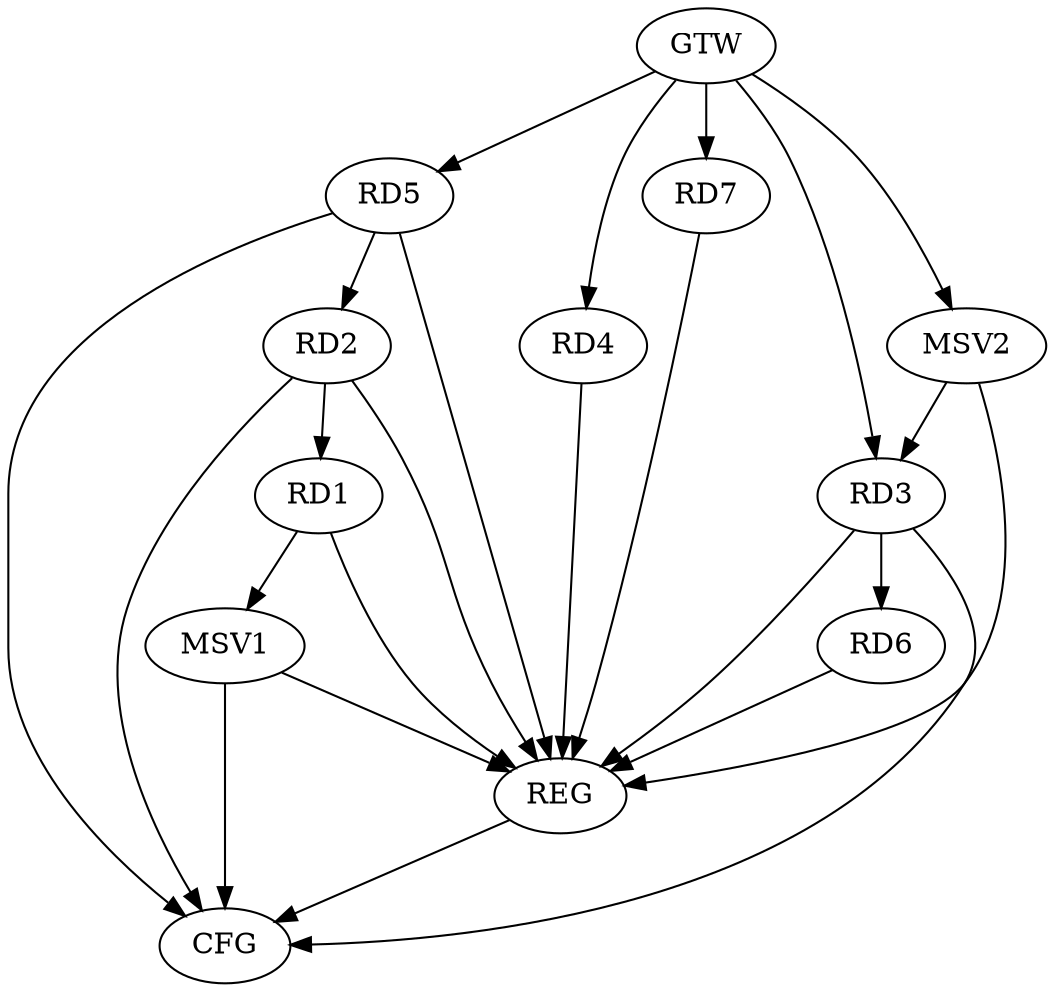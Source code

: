strict digraph G {
  RD1 [ label="RD1" ];
  RD2 [ label="RD2" ];
  RD3 [ label="RD3" ];
  RD4 [ label="RD4" ];
  RD5 [ label="RD5" ];
  RD6 [ label="RD6" ];
  RD7 [ label="RD7" ];
  GTW [ label="GTW" ];
  REG [ label="REG" ];
  CFG [ label="CFG" ];
  MSV1 [ label="MSV1" ];
  MSV2 [ label="MSV2" ];
  RD2 -> RD1;
  RD5 -> RD2;
  RD3 -> RD6;
  GTW -> RD3;
  GTW -> RD4;
  GTW -> RD5;
  GTW -> RD7;
  RD1 -> REG;
  RD2 -> REG;
  RD3 -> REG;
  RD4 -> REG;
  RD5 -> REG;
  RD6 -> REG;
  RD7 -> REG;
  RD3 -> CFG;
  RD5 -> CFG;
  REG -> CFG;
  RD2 -> CFG;
  RD1 -> MSV1;
  MSV1 -> REG;
  MSV1 -> CFG;
  MSV2 -> RD3;
  GTW -> MSV2;
  MSV2 -> REG;
}
